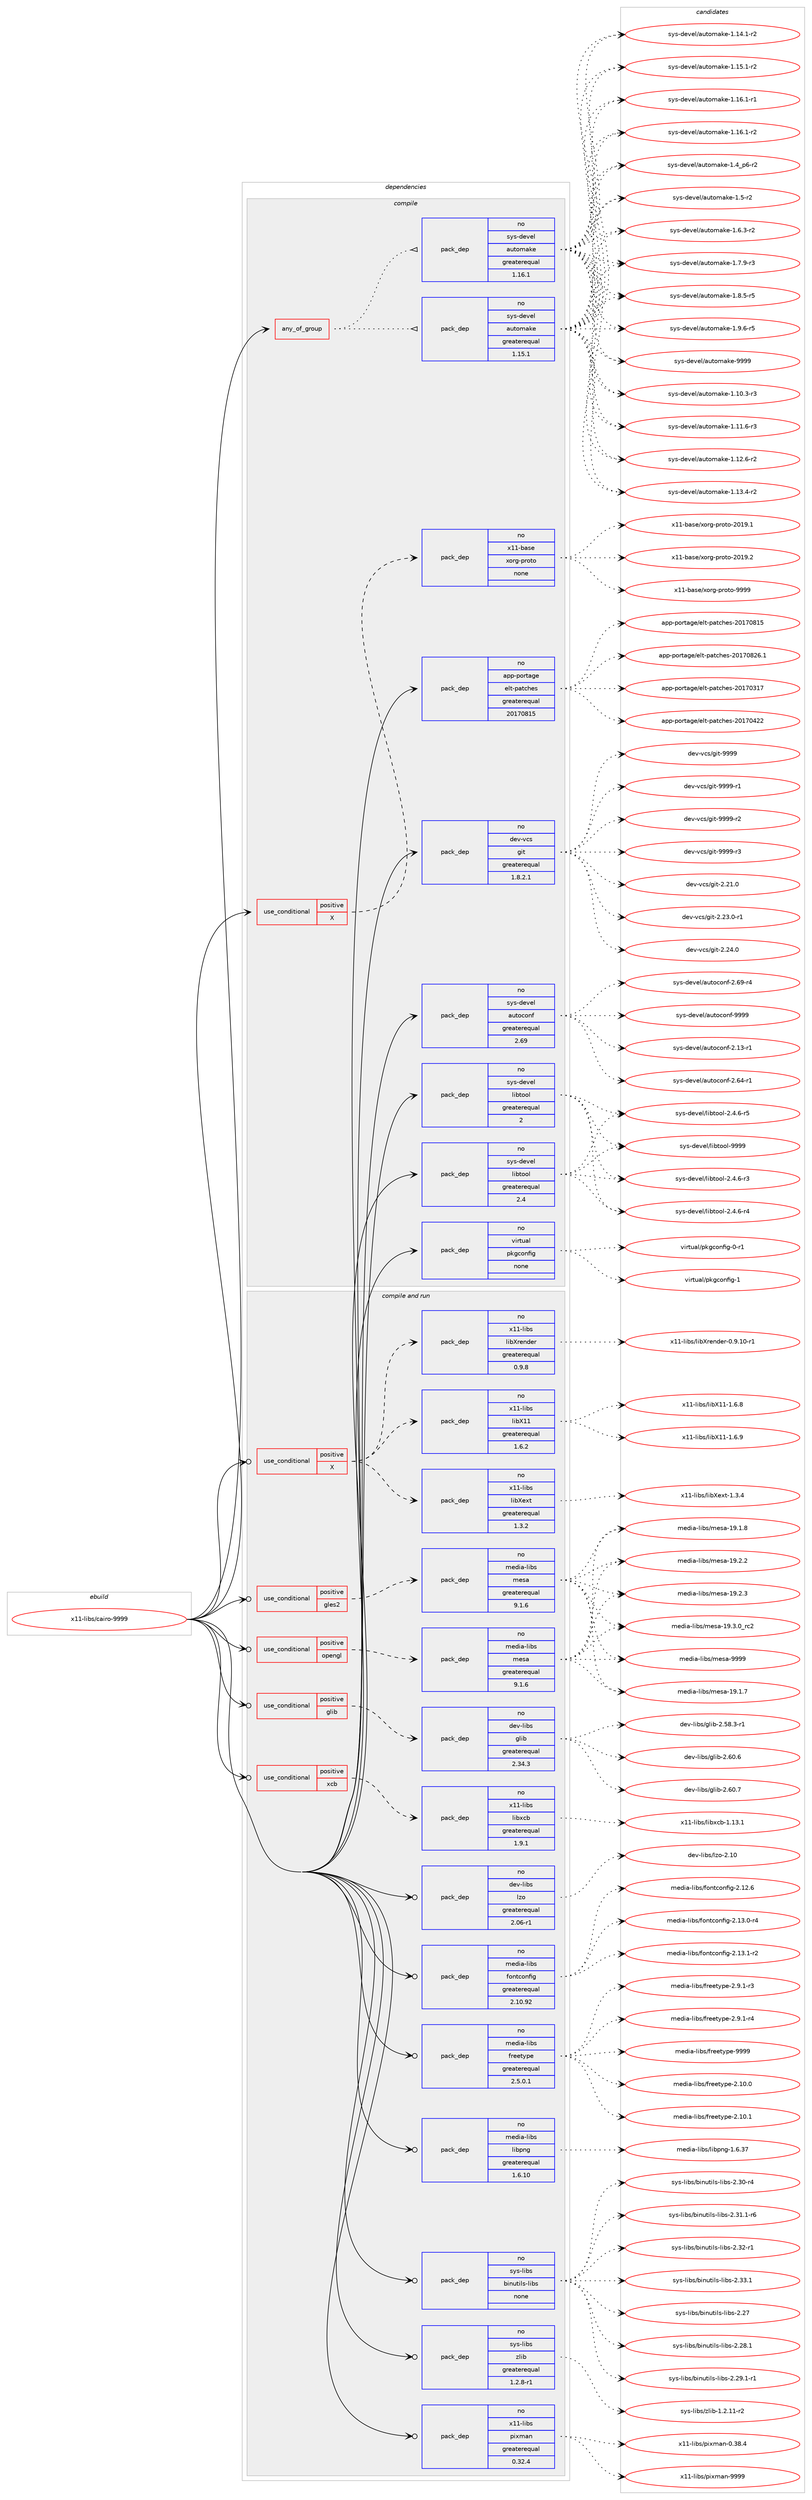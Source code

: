 digraph prolog {

# *************
# Graph options
# *************

newrank=true;
concentrate=true;
compound=true;
graph [rankdir=LR,fontname=Helvetica,fontsize=10,ranksep=1.5];#, ranksep=2.5, nodesep=0.2];
edge  [arrowhead=vee];
node  [fontname=Helvetica,fontsize=10];

# **********
# The ebuild
# **********

subgraph cluster_leftcol {
color=gray;
rank=same;
label=<<i>ebuild</i>>;
id [label="x11-libs/cairo-9999", color=red, width=4, href="../x11-libs/cairo-9999.svg"];
}

# ****************
# The dependencies
# ****************

subgraph cluster_midcol {
color=gray;
label=<<i>dependencies</i>>;
subgraph cluster_compile {
fillcolor="#eeeeee";
style=filled;
label=<<i>compile</i>>;
subgraph any15944 {
dependency915070 [label=<<TABLE BORDER="0" CELLBORDER="1" CELLSPACING="0" CELLPADDING="4"><TR><TD CELLPADDING="10">any_of_group</TD></TR></TABLE>>, shape=none, color=red];subgraph pack679356 {
dependency915071 [label=<<TABLE BORDER="0" CELLBORDER="1" CELLSPACING="0" CELLPADDING="4" WIDTH="220"><TR><TD ROWSPAN="6" CELLPADDING="30">pack_dep</TD></TR><TR><TD WIDTH="110">no</TD></TR><TR><TD>sys-devel</TD></TR><TR><TD>automake</TD></TR><TR><TD>greaterequal</TD></TR><TR><TD>1.16.1</TD></TR></TABLE>>, shape=none, color=blue];
}
dependency915070:e -> dependency915071:w [weight=20,style="dotted",arrowhead="oinv"];
subgraph pack679357 {
dependency915072 [label=<<TABLE BORDER="0" CELLBORDER="1" CELLSPACING="0" CELLPADDING="4" WIDTH="220"><TR><TD ROWSPAN="6" CELLPADDING="30">pack_dep</TD></TR><TR><TD WIDTH="110">no</TD></TR><TR><TD>sys-devel</TD></TR><TR><TD>automake</TD></TR><TR><TD>greaterequal</TD></TR><TR><TD>1.15.1</TD></TR></TABLE>>, shape=none, color=blue];
}
dependency915070:e -> dependency915072:w [weight=20,style="dotted",arrowhead="oinv"];
}
id:e -> dependency915070:w [weight=20,style="solid",arrowhead="vee"];
subgraph cond219183 {
dependency915073 [label=<<TABLE BORDER="0" CELLBORDER="1" CELLSPACING="0" CELLPADDING="4"><TR><TD ROWSPAN="3" CELLPADDING="10">use_conditional</TD></TR><TR><TD>positive</TD></TR><TR><TD>X</TD></TR></TABLE>>, shape=none, color=red];
subgraph pack679358 {
dependency915074 [label=<<TABLE BORDER="0" CELLBORDER="1" CELLSPACING="0" CELLPADDING="4" WIDTH="220"><TR><TD ROWSPAN="6" CELLPADDING="30">pack_dep</TD></TR><TR><TD WIDTH="110">no</TD></TR><TR><TD>x11-base</TD></TR><TR><TD>xorg-proto</TD></TR><TR><TD>none</TD></TR><TR><TD></TD></TR></TABLE>>, shape=none, color=blue];
}
dependency915073:e -> dependency915074:w [weight=20,style="dashed",arrowhead="vee"];
}
id:e -> dependency915073:w [weight=20,style="solid",arrowhead="vee"];
subgraph pack679359 {
dependency915075 [label=<<TABLE BORDER="0" CELLBORDER="1" CELLSPACING="0" CELLPADDING="4" WIDTH="220"><TR><TD ROWSPAN="6" CELLPADDING="30">pack_dep</TD></TR><TR><TD WIDTH="110">no</TD></TR><TR><TD>app-portage</TD></TR><TR><TD>elt-patches</TD></TR><TR><TD>greaterequal</TD></TR><TR><TD>20170815</TD></TR></TABLE>>, shape=none, color=blue];
}
id:e -> dependency915075:w [weight=20,style="solid",arrowhead="vee"];
subgraph pack679360 {
dependency915076 [label=<<TABLE BORDER="0" CELLBORDER="1" CELLSPACING="0" CELLPADDING="4" WIDTH="220"><TR><TD ROWSPAN="6" CELLPADDING="30">pack_dep</TD></TR><TR><TD WIDTH="110">no</TD></TR><TR><TD>dev-vcs</TD></TR><TR><TD>git</TD></TR><TR><TD>greaterequal</TD></TR><TR><TD>1.8.2.1</TD></TR></TABLE>>, shape=none, color=blue];
}
id:e -> dependency915076:w [weight=20,style="solid",arrowhead="vee"];
subgraph pack679361 {
dependency915077 [label=<<TABLE BORDER="0" CELLBORDER="1" CELLSPACING="0" CELLPADDING="4" WIDTH="220"><TR><TD ROWSPAN="6" CELLPADDING="30">pack_dep</TD></TR><TR><TD WIDTH="110">no</TD></TR><TR><TD>sys-devel</TD></TR><TR><TD>autoconf</TD></TR><TR><TD>greaterequal</TD></TR><TR><TD>2.69</TD></TR></TABLE>>, shape=none, color=blue];
}
id:e -> dependency915077:w [weight=20,style="solid",arrowhead="vee"];
subgraph pack679362 {
dependency915078 [label=<<TABLE BORDER="0" CELLBORDER="1" CELLSPACING="0" CELLPADDING="4" WIDTH="220"><TR><TD ROWSPAN="6" CELLPADDING="30">pack_dep</TD></TR><TR><TD WIDTH="110">no</TD></TR><TR><TD>sys-devel</TD></TR><TR><TD>libtool</TD></TR><TR><TD>greaterequal</TD></TR><TR><TD>2</TD></TR></TABLE>>, shape=none, color=blue];
}
id:e -> dependency915078:w [weight=20,style="solid",arrowhead="vee"];
subgraph pack679363 {
dependency915079 [label=<<TABLE BORDER="0" CELLBORDER="1" CELLSPACING="0" CELLPADDING="4" WIDTH="220"><TR><TD ROWSPAN="6" CELLPADDING="30">pack_dep</TD></TR><TR><TD WIDTH="110">no</TD></TR><TR><TD>sys-devel</TD></TR><TR><TD>libtool</TD></TR><TR><TD>greaterequal</TD></TR><TR><TD>2.4</TD></TR></TABLE>>, shape=none, color=blue];
}
id:e -> dependency915079:w [weight=20,style="solid",arrowhead="vee"];
subgraph pack679364 {
dependency915080 [label=<<TABLE BORDER="0" CELLBORDER="1" CELLSPACING="0" CELLPADDING="4" WIDTH="220"><TR><TD ROWSPAN="6" CELLPADDING="30">pack_dep</TD></TR><TR><TD WIDTH="110">no</TD></TR><TR><TD>virtual</TD></TR><TR><TD>pkgconfig</TD></TR><TR><TD>none</TD></TR><TR><TD></TD></TR></TABLE>>, shape=none, color=blue];
}
id:e -> dependency915080:w [weight=20,style="solid",arrowhead="vee"];
}
subgraph cluster_compileandrun {
fillcolor="#eeeeee";
style=filled;
label=<<i>compile and run</i>>;
subgraph cond219184 {
dependency915081 [label=<<TABLE BORDER="0" CELLBORDER="1" CELLSPACING="0" CELLPADDING="4"><TR><TD ROWSPAN="3" CELLPADDING="10">use_conditional</TD></TR><TR><TD>positive</TD></TR><TR><TD>X</TD></TR></TABLE>>, shape=none, color=red];
subgraph pack679365 {
dependency915082 [label=<<TABLE BORDER="0" CELLBORDER="1" CELLSPACING="0" CELLPADDING="4" WIDTH="220"><TR><TD ROWSPAN="6" CELLPADDING="30">pack_dep</TD></TR><TR><TD WIDTH="110">no</TD></TR><TR><TD>x11-libs</TD></TR><TR><TD>libXrender</TD></TR><TR><TD>greaterequal</TD></TR><TR><TD>0.9.8</TD></TR></TABLE>>, shape=none, color=blue];
}
dependency915081:e -> dependency915082:w [weight=20,style="dashed",arrowhead="vee"];
subgraph pack679366 {
dependency915083 [label=<<TABLE BORDER="0" CELLBORDER="1" CELLSPACING="0" CELLPADDING="4" WIDTH="220"><TR><TD ROWSPAN="6" CELLPADDING="30">pack_dep</TD></TR><TR><TD WIDTH="110">no</TD></TR><TR><TD>x11-libs</TD></TR><TR><TD>libXext</TD></TR><TR><TD>greaterequal</TD></TR><TR><TD>1.3.2</TD></TR></TABLE>>, shape=none, color=blue];
}
dependency915081:e -> dependency915083:w [weight=20,style="dashed",arrowhead="vee"];
subgraph pack679367 {
dependency915084 [label=<<TABLE BORDER="0" CELLBORDER="1" CELLSPACING="0" CELLPADDING="4" WIDTH="220"><TR><TD ROWSPAN="6" CELLPADDING="30">pack_dep</TD></TR><TR><TD WIDTH="110">no</TD></TR><TR><TD>x11-libs</TD></TR><TR><TD>libX11</TD></TR><TR><TD>greaterequal</TD></TR><TR><TD>1.6.2</TD></TR></TABLE>>, shape=none, color=blue];
}
dependency915081:e -> dependency915084:w [weight=20,style="dashed",arrowhead="vee"];
}
id:e -> dependency915081:w [weight=20,style="solid",arrowhead="odotvee"];
subgraph cond219185 {
dependency915085 [label=<<TABLE BORDER="0" CELLBORDER="1" CELLSPACING="0" CELLPADDING="4"><TR><TD ROWSPAN="3" CELLPADDING="10">use_conditional</TD></TR><TR><TD>positive</TD></TR><TR><TD>gles2</TD></TR></TABLE>>, shape=none, color=red];
subgraph pack679368 {
dependency915086 [label=<<TABLE BORDER="0" CELLBORDER="1" CELLSPACING="0" CELLPADDING="4" WIDTH="220"><TR><TD ROWSPAN="6" CELLPADDING="30">pack_dep</TD></TR><TR><TD WIDTH="110">no</TD></TR><TR><TD>media-libs</TD></TR><TR><TD>mesa</TD></TR><TR><TD>greaterequal</TD></TR><TR><TD>9.1.6</TD></TR></TABLE>>, shape=none, color=blue];
}
dependency915085:e -> dependency915086:w [weight=20,style="dashed",arrowhead="vee"];
}
id:e -> dependency915085:w [weight=20,style="solid",arrowhead="odotvee"];
subgraph cond219186 {
dependency915087 [label=<<TABLE BORDER="0" CELLBORDER="1" CELLSPACING="0" CELLPADDING="4"><TR><TD ROWSPAN="3" CELLPADDING="10">use_conditional</TD></TR><TR><TD>positive</TD></TR><TR><TD>glib</TD></TR></TABLE>>, shape=none, color=red];
subgraph pack679369 {
dependency915088 [label=<<TABLE BORDER="0" CELLBORDER="1" CELLSPACING="0" CELLPADDING="4" WIDTH="220"><TR><TD ROWSPAN="6" CELLPADDING="30">pack_dep</TD></TR><TR><TD WIDTH="110">no</TD></TR><TR><TD>dev-libs</TD></TR><TR><TD>glib</TD></TR><TR><TD>greaterequal</TD></TR><TR><TD>2.34.3</TD></TR></TABLE>>, shape=none, color=blue];
}
dependency915087:e -> dependency915088:w [weight=20,style="dashed",arrowhead="vee"];
}
id:e -> dependency915087:w [weight=20,style="solid",arrowhead="odotvee"];
subgraph cond219187 {
dependency915089 [label=<<TABLE BORDER="0" CELLBORDER="1" CELLSPACING="0" CELLPADDING="4"><TR><TD ROWSPAN="3" CELLPADDING="10">use_conditional</TD></TR><TR><TD>positive</TD></TR><TR><TD>opengl</TD></TR></TABLE>>, shape=none, color=red];
subgraph pack679370 {
dependency915090 [label=<<TABLE BORDER="0" CELLBORDER="1" CELLSPACING="0" CELLPADDING="4" WIDTH="220"><TR><TD ROWSPAN="6" CELLPADDING="30">pack_dep</TD></TR><TR><TD WIDTH="110">no</TD></TR><TR><TD>media-libs</TD></TR><TR><TD>mesa</TD></TR><TR><TD>greaterequal</TD></TR><TR><TD>9.1.6</TD></TR></TABLE>>, shape=none, color=blue];
}
dependency915089:e -> dependency915090:w [weight=20,style="dashed",arrowhead="vee"];
}
id:e -> dependency915089:w [weight=20,style="solid",arrowhead="odotvee"];
subgraph cond219188 {
dependency915091 [label=<<TABLE BORDER="0" CELLBORDER="1" CELLSPACING="0" CELLPADDING="4"><TR><TD ROWSPAN="3" CELLPADDING="10">use_conditional</TD></TR><TR><TD>positive</TD></TR><TR><TD>xcb</TD></TR></TABLE>>, shape=none, color=red];
subgraph pack679371 {
dependency915092 [label=<<TABLE BORDER="0" CELLBORDER="1" CELLSPACING="0" CELLPADDING="4" WIDTH="220"><TR><TD ROWSPAN="6" CELLPADDING="30">pack_dep</TD></TR><TR><TD WIDTH="110">no</TD></TR><TR><TD>x11-libs</TD></TR><TR><TD>libxcb</TD></TR><TR><TD>greaterequal</TD></TR><TR><TD>1.9.1</TD></TR></TABLE>>, shape=none, color=blue];
}
dependency915091:e -> dependency915092:w [weight=20,style="dashed",arrowhead="vee"];
}
id:e -> dependency915091:w [weight=20,style="solid",arrowhead="odotvee"];
subgraph pack679372 {
dependency915093 [label=<<TABLE BORDER="0" CELLBORDER="1" CELLSPACING="0" CELLPADDING="4" WIDTH="220"><TR><TD ROWSPAN="6" CELLPADDING="30">pack_dep</TD></TR><TR><TD WIDTH="110">no</TD></TR><TR><TD>dev-libs</TD></TR><TR><TD>lzo</TD></TR><TR><TD>greaterequal</TD></TR><TR><TD>2.06-r1</TD></TR></TABLE>>, shape=none, color=blue];
}
id:e -> dependency915093:w [weight=20,style="solid",arrowhead="odotvee"];
subgraph pack679373 {
dependency915094 [label=<<TABLE BORDER="0" CELLBORDER="1" CELLSPACING="0" CELLPADDING="4" WIDTH="220"><TR><TD ROWSPAN="6" CELLPADDING="30">pack_dep</TD></TR><TR><TD WIDTH="110">no</TD></TR><TR><TD>media-libs</TD></TR><TR><TD>fontconfig</TD></TR><TR><TD>greaterequal</TD></TR><TR><TD>2.10.92</TD></TR></TABLE>>, shape=none, color=blue];
}
id:e -> dependency915094:w [weight=20,style="solid",arrowhead="odotvee"];
subgraph pack679374 {
dependency915095 [label=<<TABLE BORDER="0" CELLBORDER="1" CELLSPACING="0" CELLPADDING="4" WIDTH="220"><TR><TD ROWSPAN="6" CELLPADDING="30">pack_dep</TD></TR><TR><TD WIDTH="110">no</TD></TR><TR><TD>media-libs</TD></TR><TR><TD>freetype</TD></TR><TR><TD>greaterequal</TD></TR><TR><TD>2.5.0.1</TD></TR></TABLE>>, shape=none, color=blue];
}
id:e -> dependency915095:w [weight=20,style="solid",arrowhead="odotvee"];
subgraph pack679375 {
dependency915096 [label=<<TABLE BORDER="0" CELLBORDER="1" CELLSPACING="0" CELLPADDING="4" WIDTH="220"><TR><TD ROWSPAN="6" CELLPADDING="30">pack_dep</TD></TR><TR><TD WIDTH="110">no</TD></TR><TR><TD>media-libs</TD></TR><TR><TD>libpng</TD></TR><TR><TD>greaterequal</TD></TR><TR><TD>1.6.10</TD></TR></TABLE>>, shape=none, color=blue];
}
id:e -> dependency915096:w [weight=20,style="solid",arrowhead="odotvee"];
subgraph pack679376 {
dependency915097 [label=<<TABLE BORDER="0" CELLBORDER="1" CELLSPACING="0" CELLPADDING="4" WIDTH="220"><TR><TD ROWSPAN="6" CELLPADDING="30">pack_dep</TD></TR><TR><TD WIDTH="110">no</TD></TR><TR><TD>sys-libs</TD></TR><TR><TD>binutils-libs</TD></TR><TR><TD>none</TD></TR><TR><TD></TD></TR></TABLE>>, shape=none, color=blue];
}
id:e -> dependency915097:w [weight=20,style="solid",arrowhead="odotvee"];
subgraph pack679377 {
dependency915098 [label=<<TABLE BORDER="0" CELLBORDER="1" CELLSPACING="0" CELLPADDING="4" WIDTH="220"><TR><TD ROWSPAN="6" CELLPADDING="30">pack_dep</TD></TR><TR><TD WIDTH="110">no</TD></TR><TR><TD>sys-libs</TD></TR><TR><TD>zlib</TD></TR><TR><TD>greaterequal</TD></TR><TR><TD>1.2.8-r1</TD></TR></TABLE>>, shape=none, color=blue];
}
id:e -> dependency915098:w [weight=20,style="solid",arrowhead="odotvee"];
subgraph pack679378 {
dependency915099 [label=<<TABLE BORDER="0" CELLBORDER="1" CELLSPACING="0" CELLPADDING="4" WIDTH="220"><TR><TD ROWSPAN="6" CELLPADDING="30">pack_dep</TD></TR><TR><TD WIDTH="110">no</TD></TR><TR><TD>x11-libs</TD></TR><TR><TD>pixman</TD></TR><TR><TD>greaterequal</TD></TR><TR><TD>0.32.4</TD></TR></TABLE>>, shape=none, color=blue];
}
id:e -> dependency915099:w [weight=20,style="solid",arrowhead="odotvee"];
}
subgraph cluster_run {
fillcolor="#eeeeee";
style=filled;
label=<<i>run</i>>;
}
}

# **************
# The candidates
# **************

subgraph cluster_choices {
rank=same;
color=gray;
label=<<i>candidates</i>>;

subgraph choice679356 {
color=black;
nodesep=1;
choice11512111545100101118101108479711711611110997107101454946494846514511451 [label="sys-devel/automake-1.10.3-r3", color=red, width=4,href="../sys-devel/automake-1.10.3-r3.svg"];
choice11512111545100101118101108479711711611110997107101454946494946544511451 [label="sys-devel/automake-1.11.6-r3", color=red, width=4,href="../sys-devel/automake-1.11.6-r3.svg"];
choice11512111545100101118101108479711711611110997107101454946495046544511450 [label="sys-devel/automake-1.12.6-r2", color=red, width=4,href="../sys-devel/automake-1.12.6-r2.svg"];
choice11512111545100101118101108479711711611110997107101454946495146524511450 [label="sys-devel/automake-1.13.4-r2", color=red, width=4,href="../sys-devel/automake-1.13.4-r2.svg"];
choice11512111545100101118101108479711711611110997107101454946495246494511450 [label="sys-devel/automake-1.14.1-r2", color=red, width=4,href="../sys-devel/automake-1.14.1-r2.svg"];
choice11512111545100101118101108479711711611110997107101454946495346494511450 [label="sys-devel/automake-1.15.1-r2", color=red, width=4,href="../sys-devel/automake-1.15.1-r2.svg"];
choice11512111545100101118101108479711711611110997107101454946495446494511449 [label="sys-devel/automake-1.16.1-r1", color=red, width=4,href="../sys-devel/automake-1.16.1-r1.svg"];
choice11512111545100101118101108479711711611110997107101454946495446494511450 [label="sys-devel/automake-1.16.1-r2", color=red, width=4,href="../sys-devel/automake-1.16.1-r2.svg"];
choice115121115451001011181011084797117116111109971071014549465295112544511450 [label="sys-devel/automake-1.4_p6-r2", color=red, width=4,href="../sys-devel/automake-1.4_p6-r2.svg"];
choice11512111545100101118101108479711711611110997107101454946534511450 [label="sys-devel/automake-1.5-r2", color=red, width=4,href="../sys-devel/automake-1.5-r2.svg"];
choice115121115451001011181011084797117116111109971071014549465446514511450 [label="sys-devel/automake-1.6.3-r2", color=red, width=4,href="../sys-devel/automake-1.6.3-r2.svg"];
choice115121115451001011181011084797117116111109971071014549465546574511451 [label="sys-devel/automake-1.7.9-r3", color=red, width=4,href="../sys-devel/automake-1.7.9-r3.svg"];
choice115121115451001011181011084797117116111109971071014549465646534511453 [label="sys-devel/automake-1.8.5-r5", color=red, width=4,href="../sys-devel/automake-1.8.5-r5.svg"];
choice115121115451001011181011084797117116111109971071014549465746544511453 [label="sys-devel/automake-1.9.6-r5", color=red, width=4,href="../sys-devel/automake-1.9.6-r5.svg"];
choice115121115451001011181011084797117116111109971071014557575757 [label="sys-devel/automake-9999", color=red, width=4,href="../sys-devel/automake-9999.svg"];
dependency915071:e -> choice11512111545100101118101108479711711611110997107101454946494846514511451:w [style=dotted,weight="100"];
dependency915071:e -> choice11512111545100101118101108479711711611110997107101454946494946544511451:w [style=dotted,weight="100"];
dependency915071:e -> choice11512111545100101118101108479711711611110997107101454946495046544511450:w [style=dotted,weight="100"];
dependency915071:e -> choice11512111545100101118101108479711711611110997107101454946495146524511450:w [style=dotted,weight="100"];
dependency915071:e -> choice11512111545100101118101108479711711611110997107101454946495246494511450:w [style=dotted,weight="100"];
dependency915071:e -> choice11512111545100101118101108479711711611110997107101454946495346494511450:w [style=dotted,weight="100"];
dependency915071:e -> choice11512111545100101118101108479711711611110997107101454946495446494511449:w [style=dotted,weight="100"];
dependency915071:e -> choice11512111545100101118101108479711711611110997107101454946495446494511450:w [style=dotted,weight="100"];
dependency915071:e -> choice115121115451001011181011084797117116111109971071014549465295112544511450:w [style=dotted,weight="100"];
dependency915071:e -> choice11512111545100101118101108479711711611110997107101454946534511450:w [style=dotted,weight="100"];
dependency915071:e -> choice115121115451001011181011084797117116111109971071014549465446514511450:w [style=dotted,weight="100"];
dependency915071:e -> choice115121115451001011181011084797117116111109971071014549465546574511451:w [style=dotted,weight="100"];
dependency915071:e -> choice115121115451001011181011084797117116111109971071014549465646534511453:w [style=dotted,weight="100"];
dependency915071:e -> choice115121115451001011181011084797117116111109971071014549465746544511453:w [style=dotted,weight="100"];
dependency915071:e -> choice115121115451001011181011084797117116111109971071014557575757:w [style=dotted,weight="100"];
}
subgraph choice679357 {
color=black;
nodesep=1;
choice11512111545100101118101108479711711611110997107101454946494846514511451 [label="sys-devel/automake-1.10.3-r3", color=red, width=4,href="../sys-devel/automake-1.10.3-r3.svg"];
choice11512111545100101118101108479711711611110997107101454946494946544511451 [label="sys-devel/automake-1.11.6-r3", color=red, width=4,href="../sys-devel/automake-1.11.6-r3.svg"];
choice11512111545100101118101108479711711611110997107101454946495046544511450 [label="sys-devel/automake-1.12.6-r2", color=red, width=4,href="../sys-devel/automake-1.12.6-r2.svg"];
choice11512111545100101118101108479711711611110997107101454946495146524511450 [label="sys-devel/automake-1.13.4-r2", color=red, width=4,href="../sys-devel/automake-1.13.4-r2.svg"];
choice11512111545100101118101108479711711611110997107101454946495246494511450 [label="sys-devel/automake-1.14.1-r2", color=red, width=4,href="../sys-devel/automake-1.14.1-r2.svg"];
choice11512111545100101118101108479711711611110997107101454946495346494511450 [label="sys-devel/automake-1.15.1-r2", color=red, width=4,href="../sys-devel/automake-1.15.1-r2.svg"];
choice11512111545100101118101108479711711611110997107101454946495446494511449 [label="sys-devel/automake-1.16.1-r1", color=red, width=4,href="../sys-devel/automake-1.16.1-r1.svg"];
choice11512111545100101118101108479711711611110997107101454946495446494511450 [label="sys-devel/automake-1.16.1-r2", color=red, width=4,href="../sys-devel/automake-1.16.1-r2.svg"];
choice115121115451001011181011084797117116111109971071014549465295112544511450 [label="sys-devel/automake-1.4_p6-r2", color=red, width=4,href="../sys-devel/automake-1.4_p6-r2.svg"];
choice11512111545100101118101108479711711611110997107101454946534511450 [label="sys-devel/automake-1.5-r2", color=red, width=4,href="../sys-devel/automake-1.5-r2.svg"];
choice115121115451001011181011084797117116111109971071014549465446514511450 [label="sys-devel/automake-1.6.3-r2", color=red, width=4,href="../sys-devel/automake-1.6.3-r2.svg"];
choice115121115451001011181011084797117116111109971071014549465546574511451 [label="sys-devel/automake-1.7.9-r3", color=red, width=4,href="../sys-devel/automake-1.7.9-r3.svg"];
choice115121115451001011181011084797117116111109971071014549465646534511453 [label="sys-devel/automake-1.8.5-r5", color=red, width=4,href="../sys-devel/automake-1.8.5-r5.svg"];
choice115121115451001011181011084797117116111109971071014549465746544511453 [label="sys-devel/automake-1.9.6-r5", color=red, width=4,href="../sys-devel/automake-1.9.6-r5.svg"];
choice115121115451001011181011084797117116111109971071014557575757 [label="sys-devel/automake-9999", color=red, width=4,href="../sys-devel/automake-9999.svg"];
dependency915072:e -> choice11512111545100101118101108479711711611110997107101454946494846514511451:w [style=dotted,weight="100"];
dependency915072:e -> choice11512111545100101118101108479711711611110997107101454946494946544511451:w [style=dotted,weight="100"];
dependency915072:e -> choice11512111545100101118101108479711711611110997107101454946495046544511450:w [style=dotted,weight="100"];
dependency915072:e -> choice11512111545100101118101108479711711611110997107101454946495146524511450:w [style=dotted,weight="100"];
dependency915072:e -> choice11512111545100101118101108479711711611110997107101454946495246494511450:w [style=dotted,weight="100"];
dependency915072:e -> choice11512111545100101118101108479711711611110997107101454946495346494511450:w [style=dotted,weight="100"];
dependency915072:e -> choice11512111545100101118101108479711711611110997107101454946495446494511449:w [style=dotted,weight="100"];
dependency915072:e -> choice11512111545100101118101108479711711611110997107101454946495446494511450:w [style=dotted,weight="100"];
dependency915072:e -> choice115121115451001011181011084797117116111109971071014549465295112544511450:w [style=dotted,weight="100"];
dependency915072:e -> choice11512111545100101118101108479711711611110997107101454946534511450:w [style=dotted,weight="100"];
dependency915072:e -> choice115121115451001011181011084797117116111109971071014549465446514511450:w [style=dotted,weight="100"];
dependency915072:e -> choice115121115451001011181011084797117116111109971071014549465546574511451:w [style=dotted,weight="100"];
dependency915072:e -> choice115121115451001011181011084797117116111109971071014549465646534511453:w [style=dotted,weight="100"];
dependency915072:e -> choice115121115451001011181011084797117116111109971071014549465746544511453:w [style=dotted,weight="100"];
dependency915072:e -> choice115121115451001011181011084797117116111109971071014557575757:w [style=dotted,weight="100"];
}
subgraph choice679358 {
color=black;
nodesep=1;
choice1204949459897115101471201111141034511211411111611145504849574649 [label="x11-base/xorg-proto-2019.1", color=red, width=4,href="../x11-base/xorg-proto-2019.1.svg"];
choice1204949459897115101471201111141034511211411111611145504849574650 [label="x11-base/xorg-proto-2019.2", color=red, width=4,href="../x11-base/xorg-proto-2019.2.svg"];
choice120494945989711510147120111114103451121141111161114557575757 [label="x11-base/xorg-proto-9999", color=red, width=4,href="../x11-base/xorg-proto-9999.svg"];
dependency915074:e -> choice1204949459897115101471201111141034511211411111611145504849574649:w [style=dotted,weight="100"];
dependency915074:e -> choice1204949459897115101471201111141034511211411111611145504849574650:w [style=dotted,weight="100"];
dependency915074:e -> choice120494945989711510147120111114103451121141111161114557575757:w [style=dotted,weight="100"];
}
subgraph choice679359 {
color=black;
nodesep=1;
choice97112112451121111141169710310147101108116451129711699104101115455048495548514955 [label="app-portage/elt-patches-20170317", color=red, width=4,href="../app-portage/elt-patches-20170317.svg"];
choice97112112451121111141169710310147101108116451129711699104101115455048495548525050 [label="app-portage/elt-patches-20170422", color=red, width=4,href="../app-portage/elt-patches-20170422.svg"];
choice97112112451121111141169710310147101108116451129711699104101115455048495548564953 [label="app-portage/elt-patches-20170815", color=red, width=4,href="../app-portage/elt-patches-20170815.svg"];
choice971121124511211111411697103101471011081164511297116991041011154550484955485650544649 [label="app-portage/elt-patches-20170826.1", color=red, width=4,href="../app-portage/elt-patches-20170826.1.svg"];
dependency915075:e -> choice97112112451121111141169710310147101108116451129711699104101115455048495548514955:w [style=dotted,weight="100"];
dependency915075:e -> choice97112112451121111141169710310147101108116451129711699104101115455048495548525050:w [style=dotted,weight="100"];
dependency915075:e -> choice97112112451121111141169710310147101108116451129711699104101115455048495548564953:w [style=dotted,weight="100"];
dependency915075:e -> choice971121124511211111411697103101471011081164511297116991041011154550484955485650544649:w [style=dotted,weight="100"];
}
subgraph choice679360 {
color=black;
nodesep=1;
choice10010111845118991154710310511645504650494648 [label="dev-vcs/git-2.21.0", color=red, width=4,href="../dev-vcs/git-2.21.0.svg"];
choice100101118451189911547103105116455046505146484511449 [label="dev-vcs/git-2.23.0-r1", color=red, width=4,href="../dev-vcs/git-2.23.0-r1.svg"];
choice10010111845118991154710310511645504650524648 [label="dev-vcs/git-2.24.0", color=red, width=4,href="../dev-vcs/git-2.24.0.svg"];
choice1001011184511899115471031051164557575757 [label="dev-vcs/git-9999", color=red, width=4,href="../dev-vcs/git-9999.svg"];
choice10010111845118991154710310511645575757574511449 [label="dev-vcs/git-9999-r1", color=red, width=4,href="../dev-vcs/git-9999-r1.svg"];
choice10010111845118991154710310511645575757574511450 [label="dev-vcs/git-9999-r2", color=red, width=4,href="../dev-vcs/git-9999-r2.svg"];
choice10010111845118991154710310511645575757574511451 [label="dev-vcs/git-9999-r3", color=red, width=4,href="../dev-vcs/git-9999-r3.svg"];
dependency915076:e -> choice10010111845118991154710310511645504650494648:w [style=dotted,weight="100"];
dependency915076:e -> choice100101118451189911547103105116455046505146484511449:w [style=dotted,weight="100"];
dependency915076:e -> choice10010111845118991154710310511645504650524648:w [style=dotted,weight="100"];
dependency915076:e -> choice1001011184511899115471031051164557575757:w [style=dotted,weight="100"];
dependency915076:e -> choice10010111845118991154710310511645575757574511449:w [style=dotted,weight="100"];
dependency915076:e -> choice10010111845118991154710310511645575757574511450:w [style=dotted,weight="100"];
dependency915076:e -> choice10010111845118991154710310511645575757574511451:w [style=dotted,weight="100"];
}
subgraph choice679361 {
color=black;
nodesep=1;
choice1151211154510010111810110847971171161119911111010245504649514511449 [label="sys-devel/autoconf-2.13-r1", color=red, width=4,href="../sys-devel/autoconf-2.13-r1.svg"];
choice1151211154510010111810110847971171161119911111010245504654524511449 [label="sys-devel/autoconf-2.64-r1", color=red, width=4,href="../sys-devel/autoconf-2.64-r1.svg"];
choice1151211154510010111810110847971171161119911111010245504654574511452 [label="sys-devel/autoconf-2.69-r4", color=red, width=4,href="../sys-devel/autoconf-2.69-r4.svg"];
choice115121115451001011181011084797117116111991111101024557575757 [label="sys-devel/autoconf-9999", color=red, width=4,href="../sys-devel/autoconf-9999.svg"];
dependency915077:e -> choice1151211154510010111810110847971171161119911111010245504649514511449:w [style=dotted,weight="100"];
dependency915077:e -> choice1151211154510010111810110847971171161119911111010245504654524511449:w [style=dotted,weight="100"];
dependency915077:e -> choice1151211154510010111810110847971171161119911111010245504654574511452:w [style=dotted,weight="100"];
dependency915077:e -> choice115121115451001011181011084797117116111991111101024557575757:w [style=dotted,weight="100"];
}
subgraph choice679362 {
color=black;
nodesep=1;
choice1151211154510010111810110847108105981161111111084550465246544511451 [label="sys-devel/libtool-2.4.6-r3", color=red, width=4,href="../sys-devel/libtool-2.4.6-r3.svg"];
choice1151211154510010111810110847108105981161111111084550465246544511452 [label="sys-devel/libtool-2.4.6-r4", color=red, width=4,href="../sys-devel/libtool-2.4.6-r4.svg"];
choice1151211154510010111810110847108105981161111111084550465246544511453 [label="sys-devel/libtool-2.4.6-r5", color=red, width=4,href="../sys-devel/libtool-2.4.6-r5.svg"];
choice1151211154510010111810110847108105981161111111084557575757 [label="sys-devel/libtool-9999", color=red, width=4,href="../sys-devel/libtool-9999.svg"];
dependency915078:e -> choice1151211154510010111810110847108105981161111111084550465246544511451:w [style=dotted,weight="100"];
dependency915078:e -> choice1151211154510010111810110847108105981161111111084550465246544511452:w [style=dotted,weight="100"];
dependency915078:e -> choice1151211154510010111810110847108105981161111111084550465246544511453:w [style=dotted,weight="100"];
dependency915078:e -> choice1151211154510010111810110847108105981161111111084557575757:w [style=dotted,weight="100"];
}
subgraph choice679363 {
color=black;
nodesep=1;
choice1151211154510010111810110847108105981161111111084550465246544511451 [label="sys-devel/libtool-2.4.6-r3", color=red, width=4,href="../sys-devel/libtool-2.4.6-r3.svg"];
choice1151211154510010111810110847108105981161111111084550465246544511452 [label="sys-devel/libtool-2.4.6-r4", color=red, width=4,href="../sys-devel/libtool-2.4.6-r4.svg"];
choice1151211154510010111810110847108105981161111111084550465246544511453 [label="sys-devel/libtool-2.4.6-r5", color=red, width=4,href="../sys-devel/libtool-2.4.6-r5.svg"];
choice1151211154510010111810110847108105981161111111084557575757 [label="sys-devel/libtool-9999", color=red, width=4,href="../sys-devel/libtool-9999.svg"];
dependency915079:e -> choice1151211154510010111810110847108105981161111111084550465246544511451:w [style=dotted,weight="100"];
dependency915079:e -> choice1151211154510010111810110847108105981161111111084550465246544511452:w [style=dotted,weight="100"];
dependency915079:e -> choice1151211154510010111810110847108105981161111111084550465246544511453:w [style=dotted,weight="100"];
dependency915079:e -> choice1151211154510010111810110847108105981161111111084557575757:w [style=dotted,weight="100"];
}
subgraph choice679364 {
color=black;
nodesep=1;
choice11810511411611797108471121071039911111010210510345484511449 [label="virtual/pkgconfig-0-r1", color=red, width=4,href="../virtual/pkgconfig-0-r1.svg"];
choice1181051141161179710847112107103991111101021051034549 [label="virtual/pkgconfig-1", color=red, width=4,href="../virtual/pkgconfig-1.svg"];
dependency915080:e -> choice11810511411611797108471121071039911111010210510345484511449:w [style=dotted,weight="100"];
dependency915080:e -> choice1181051141161179710847112107103991111101021051034549:w [style=dotted,weight="100"];
}
subgraph choice679365 {
color=black;
nodesep=1;
choice12049494510810598115471081059888114101110100101114454846574649484511449 [label="x11-libs/libXrender-0.9.10-r1", color=red, width=4,href="../x11-libs/libXrender-0.9.10-r1.svg"];
dependency915082:e -> choice12049494510810598115471081059888114101110100101114454846574649484511449:w [style=dotted,weight="100"];
}
subgraph choice679366 {
color=black;
nodesep=1;
choice12049494510810598115471081059888101120116454946514652 [label="x11-libs/libXext-1.3.4", color=red, width=4,href="../x11-libs/libXext-1.3.4.svg"];
dependency915083:e -> choice12049494510810598115471081059888101120116454946514652:w [style=dotted,weight="100"];
}
subgraph choice679367 {
color=black;
nodesep=1;
choice120494945108105981154710810598884949454946544656 [label="x11-libs/libX11-1.6.8", color=red, width=4,href="../x11-libs/libX11-1.6.8.svg"];
choice120494945108105981154710810598884949454946544657 [label="x11-libs/libX11-1.6.9", color=red, width=4,href="../x11-libs/libX11-1.6.9.svg"];
dependency915084:e -> choice120494945108105981154710810598884949454946544656:w [style=dotted,weight="100"];
dependency915084:e -> choice120494945108105981154710810598884949454946544657:w [style=dotted,weight="100"];
}
subgraph choice679368 {
color=black;
nodesep=1;
choice109101100105974510810598115471091011159745495746494655 [label="media-libs/mesa-19.1.7", color=red, width=4,href="../media-libs/mesa-19.1.7.svg"];
choice109101100105974510810598115471091011159745495746494656 [label="media-libs/mesa-19.1.8", color=red, width=4,href="../media-libs/mesa-19.1.8.svg"];
choice109101100105974510810598115471091011159745495746504650 [label="media-libs/mesa-19.2.2", color=red, width=4,href="../media-libs/mesa-19.2.2.svg"];
choice109101100105974510810598115471091011159745495746504651 [label="media-libs/mesa-19.2.3", color=red, width=4,href="../media-libs/mesa-19.2.3.svg"];
choice109101100105974510810598115471091011159745495746514648951149950 [label="media-libs/mesa-19.3.0_rc2", color=red, width=4,href="../media-libs/mesa-19.3.0_rc2.svg"];
choice10910110010597451081059811547109101115974557575757 [label="media-libs/mesa-9999", color=red, width=4,href="../media-libs/mesa-9999.svg"];
dependency915086:e -> choice109101100105974510810598115471091011159745495746494655:w [style=dotted,weight="100"];
dependency915086:e -> choice109101100105974510810598115471091011159745495746494656:w [style=dotted,weight="100"];
dependency915086:e -> choice109101100105974510810598115471091011159745495746504650:w [style=dotted,weight="100"];
dependency915086:e -> choice109101100105974510810598115471091011159745495746504651:w [style=dotted,weight="100"];
dependency915086:e -> choice109101100105974510810598115471091011159745495746514648951149950:w [style=dotted,weight="100"];
dependency915086:e -> choice10910110010597451081059811547109101115974557575757:w [style=dotted,weight="100"];
}
subgraph choice679369 {
color=black;
nodesep=1;
choice10010111845108105981154710310810598455046535646514511449 [label="dev-libs/glib-2.58.3-r1", color=red, width=4,href="../dev-libs/glib-2.58.3-r1.svg"];
choice1001011184510810598115471031081059845504654484654 [label="dev-libs/glib-2.60.6", color=red, width=4,href="../dev-libs/glib-2.60.6.svg"];
choice1001011184510810598115471031081059845504654484655 [label="dev-libs/glib-2.60.7", color=red, width=4,href="../dev-libs/glib-2.60.7.svg"];
dependency915088:e -> choice10010111845108105981154710310810598455046535646514511449:w [style=dotted,weight="100"];
dependency915088:e -> choice1001011184510810598115471031081059845504654484654:w [style=dotted,weight="100"];
dependency915088:e -> choice1001011184510810598115471031081059845504654484655:w [style=dotted,weight="100"];
}
subgraph choice679370 {
color=black;
nodesep=1;
choice109101100105974510810598115471091011159745495746494655 [label="media-libs/mesa-19.1.7", color=red, width=4,href="../media-libs/mesa-19.1.7.svg"];
choice109101100105974510810598115471091011159745495746494656 [label="media-libs/mesa-19.1.8", color=red, width=4,href="../media-libs/mesa-19.1.8.svg"];
choice109101100105974510810598115471091011159745495746504650 [label="media-libs/mesa-19.2.2", color=red, width=4,href="../media-libs/mesa-19.2.2.svg"];
choice109101100105974510810598115471091011159745495746504651 [label="media-libs/mesa-19.2.3", color=red, width=4,href="../media-libs/mesa-19.2.3.svg"];
choice109101100105974510810598115471091011159745495746514648951149950 [label="media-libs/mesa-19.3.0_rc2", color=red, width=4,href="../media-libs/mesa-19.3.0_rc2.svg"];
choice10910110010597451081059811547109101115974557575757 [label="media-libs/mesa-9999", color=red, width=4,href="../media-libs/mesa-9999.svg"];
dependency915090:e -> choice109101100105974510810598115471091011159745495746494655:w [style=dotted,weight="100"];
dependency915090:e -> choice109101100105974510810598115471091011159745495746494656:w [style=dotted,weight="100"];
dependency915090:e -> choice109101100105974510810598115471091011159745495746504650:w [style=dotted,weight="100"];
dependency915090:e -> choice109101100105974510810598115471091011159745495746504651:w [style=dotted,weight="100"];
dependency915090:e -> choice109101100105974510810598115471091011159745495746514648951149950:w [style=dotted,weight="100"];
dependency915090:e -> choice10910110010597451081059811547109101115974557575757:w [style=dotted,weight="100"];
}
subgraph choice679371 {
color=black;
nodesep=1;
choice120494945108105981154710810598120999845494649514649 [label="x11-libs/libxcb-1.13.1", color=red, width=4,href="../x11-libs/libxcb-1.13.1.svg"];
dependency915092:e -> choice120494945108105981154710810598120999845494649514649:w [style=dotted,weight="100"];
}
subgraph choice679372 {
color=black;
nodesep=1;
choice1001011184510810598115471081221114550464948 [label="dev-libs/lzo-2.10", color=red, width=4,href="../dev-libs/lzo-2.10.svg"];
dependency915093:e -> choice1001011184510810598115471081221114550464948:w [style=dotted,weight="100"];
}
subgraph choice679373 {
color=black;
nodesep=1;
choice109101100105974510810598115471021111101169911111010210510345504649504654 [label="media-libs/fontconfig-2.12.6", color=red, width=4,href="../media-libs/fontconfig-2.12.6.svg"];
choice1091011001059745108105981154710211111011699111110102105103455046495146484511452 [label="media-libs/fontconfig-2.13.0-r4", color=red, width=4,href="../media-libs/fontconfig-2.13.0-r4.svg"];
choice1091011001059745108105981154710211111011699111110102105103455046495146494511450 [label="media-libs/fontconfig-2.13.1-r2", color=red, width=4,href="../media-libs/fontconfig-2.13.1-r2.svg"];
dependency915094:e -> choice109101100105974510810598115471021111101169911111010210510345504649504654:w [style=dotted,weight="100"];
dependency915094:e -> choice1091011001059745108105981154710211111011699111110102105103455046495146484511452:w [style=dotted,weight="100"];
dependency915094:e -> choice1091011001059745108105981154710211111011699111110102105103455046495146494511450:w [style=dotted,weight="100"];
}
subgraph choice679374 {
color=black;
nodesep=1;
choice1091011001059745108105981154710211410110111612111210145504649484648 [label="media-libs/freetype-2.10.0", color=red, width=4,href="../media-libs/freetype-2.10.0.svg"];
choice1091011001059745108105981154710211410110111612111210145504649484649 [label="media-libs/freetype-2.10.1", color=red, width=4,href="../media-libs/freetype-2.10.1.svg"];
choice109101100105974510810598115471021141011011161211121014550465746494511451 [label="media-libs/freetype-2.9.1-r3", color=red, width=4,href="../media-libs/freetype-2.9.1-r3.svg"];
choice109101100105974510810598115471021141011011161211121014550465746494511452 [label="media-libs/freetype-2.9.1-r4", color=red, width=4,href="../media-libs/freetype-2.9.1-r4.svg"];
choice109101100105974510810598115471021141011011161211121014557575757 [label="media-libs/freetype-9999", color=red, width=4,href="../media-libs/freetype-9999.svg"];
dependency915095:e -> choice1091011001059745108105981154710211410110111612111210145504649484648:w [style=dotted,weight="100"];
dependency915095:e -> choice1091011001059745108105981154710211410110111612111210145504649484649:w [style=dotted,weight="100"];
dependency915095:e -> choice109101100105974510810598115471021141011011161211121014550465746494511451:w [style=dotted,weight="100"];
dependency915095:e -> choice109101100105974510810598115471021141011011161211121014550465746494511452:w [style=dotted,weight="100"];
dependency915095:e -> choice109101100105974510810598115471021141011011161211121014557575757:w [style=dotted,weight="100"];
}
subgraph choice679375 {
color=black;
nodesep=1;
choice109101100105974510810598115471081059811211010345494654465155 [label="media-libs/libpng-1.6.37", color=red, width=4,href="../media-libs/libpng-1.6.37.svg"];
dependency915096:e -> choice109101100105974510810598115471081059811211010345494654465155:w [style=dotted,weight="100"];
}
subgraph choice679376 {
color=black;
nodesep=1;
choice1151211154510810598115479810511011711610510811545108105981154550465055 [label="sys-libs/binutils-libs-2.27", color=red, width=4,href="../sys-libs/binutils-libs-2.27.svg"];
choice11512111545108105981154798105110117116105108115451081059811545504650564649 [label="sys-libs/binutils-libs-2.28.1", color=red, width=4,href="../sys-libs/binutils-libs-2.28.1.svg"];
choice115121115451081059811547981051101171161051081154510810598115455046505746494511449 [label="sys-libs/binutils-libs-2.29.1-r1", color=red, width=4,href="../sys-libs/binutils-libs-2.29.1-r1.svg"];
choice11512111545108105981154798105110117116105108115451081059811545504651484511452 [label="sys-libs/binutils-libs-2.30-r4", color=red, width=4,href="../sys-libs/binutils-libs-2.30-r4.svg"];
choice115121115451081059811547981051101171161051081154510810598115455046514946494511454 [label="sys-libs/binutils-libs-2.31.1-r6", color=red, width=4,href="../sys-libs/binutils-libs-2.31.1-r6.svg"];
choice11512111545108105981154798105110117116105108115451081059811545504651504511449 [label="sys-libs/binutils-libs-2.32-r1", color=red, width=4,href="../sys-libs/binutils-libs-2.32-r1.svg"];
choice11512111545108105981154798105110117116105108115451081059811545504651514649 [label="sys-libs/binutils-libs-2.33.1", color=red, width=4,href="../sys-libs/binutils-libs-2.33.1.svg"];
dependency915097:e -> choice1151211154510810598115479810511011711610510811545108105981154550465055:w [style=dotted,weight="100"];
dependency915097:e -> choice11512111545108105981154798105110117116105108115451081059811545504650564649:w [style=dotted,weight="100"];
dependency915097:e -> choice115121115451081059811547981051101171161051081154510810598115455046505746494511449:w [style=dotted,weight="100"];
dependency915097:e -> choice11512111545108105981154798105110117116105108115451081059811545504651484511452:w [style=dotted,weight="100"];
dependency915097:e -> choice115121115451081059811547981051101171161051081154510810598115455046514946494511454:w [style=dotted,weight="100"];
dependency915097:e -> choice11512111545108105981154798105110117116105108115451081059811545504651504511449:w [style=dotted,weight="100"];
dependency915097:e -> choice11512111545108105981154798105110117116105108115451081059811545504651514649:w [style=dotted,weight="100"];
}
subgraph choice679377 {
color=black;
nodesep=1;
choice11512111545108105981154712210810598454946504649494511450 [label="sys-libs/zlib-1.2.11-r2", color=red, width=4,href="../sys-libs/zlib-1.2.11-r2.svg"];
dependency915098:e -> choice11512111545108105981154712210810598454946504649494511450:w [style=dotted,weight="100"];
}
subgraph choice679378 {
color=black;
nodesep=1;
choice12049494510810598115471121051201099711045484651564652 [label="x11-libs/pixman-0.38.4", color=red, width=4,href="../x11-libs/pixman-0.38.4.svg"];
choice1204949451081059811547112105120109971104557575757 [label="x11-libs/pixman-9999", color=red, width=4,href="../x11-libs/pixman-9999.svg"];
dependency915099:e -> choice12049494510810598115471121051201099711045484651564652:w [style=dotted,weight="100"];
dependency915099:e -> choice1204949451081059811547112105120109971104557575757:w [style=dotted,weight="100"];
}
}

}
